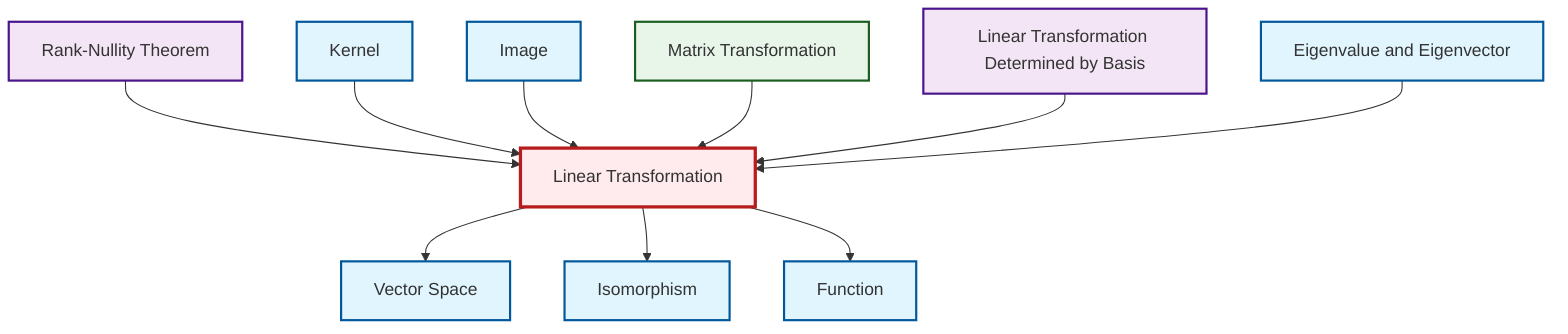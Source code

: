 graph TD
    classDef definition fill:#e1f5fe,stroke:#01579b,stroke-width:2px
    classDef theorem fill:#f3e5f5,stroke:#4a148c,stroke-width:2px
    classDef axiom fill:#fff3e0,stroke:#e65100,stroke-width:2px
    classDef example fill:#e8f5e9,stroke:#1b5e20,stroke-width:2px
    classDef current fill:#ffebee,stroke:#b71c1c,stroke-width:3px
    def-eigenvalue-eigenvector["Eigenvalue and Eigenvector"]:::definition
    def-kernel["Kernel"]:::definition
    def-vector-space["Vector Space"]:::definition
    def-isomorphism["Isomorphism"]:::definition
    ex-matrix-transformation["Matrix Transformation"]:::example
    def-image["Image"]:::definition
    def-linear-transformation["Linear Transformation"]:::definition
    def-function["Function"]:::definition
    thm-rank-nullity["Rank-Nullity Theorem"]:::theorem
    thm-linear-transformation-basis["Linear Transformation Determined by Basis"]:::theorem
    def-linear-transformation --> def-vector-space
    thm-rank-nullity --> def-linear-transformation
    def-kernel --> def-linear-transformation
    def-linear-transformation --> def-isomorphism
    def-image --> def-linear-transformation
    ex-matrix-transformation --> def-linear-transformation
    thm-linear-transformation-basis --> def-linear-transformation
    def-linear-transformation --> def-function
    def-eigenvalue-eigenvector --> def-linear-transformation
    class def-linear-transformation current